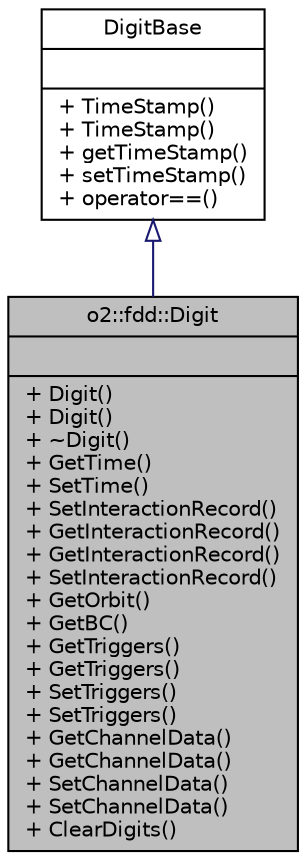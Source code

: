 digraph "o2::fdd::Digit"
{
 // INTERACTIVE_SVG=YES
  bgcolor="transparent";
  edge [fontname="Helvetica",fontsize="10",labelfontname="Helvetica",labelfontsize="10"];
  node [fontname="Helvetica",fontsize="10",shape=record];
  Node1 [label="{o2::fdd::Digit\n||+ Digit()\l+ Digit()\l+ ~Digit()\l+ GetTime()\l+ SetTime()\l+ SetInteractionRecord()\l+ GetInteractionRecord()\l+ GetInteractionRecord()\l+ SetInteractionRecord()\l+ GetOrbit()\l+ GetBC()\l+ GetTriggers()\l+ GetTriggers()\l+ SetTriggers()\l+ SetTriggers()\l+ GetChannelData()\l+ GetChannelData()\l+ SetChannelData()\l+ SetChannelData()\l+ ClearDigits()\l}",height=0.2,width=0.4,color="black", fillcolor="grey75", style="filled", fontcolor="black"];
  Node2 -> Node1 [dir="back",color="midnightblue",fontsize="10",style="solid",arrowtail="onormal",fontname="Helvetica"];
  Node2 [label="{DigitBase\n||+ TimeStamp()\l+ TimeStamp()\l+ getTimeStamp()\l+ setTimeStamp()\l+ operator==()\l}",height=0.2,width=0.4,color="black",URL="$d0/d94/classo2_1_1dataformats_1_1TimeStamp.html"];
}
